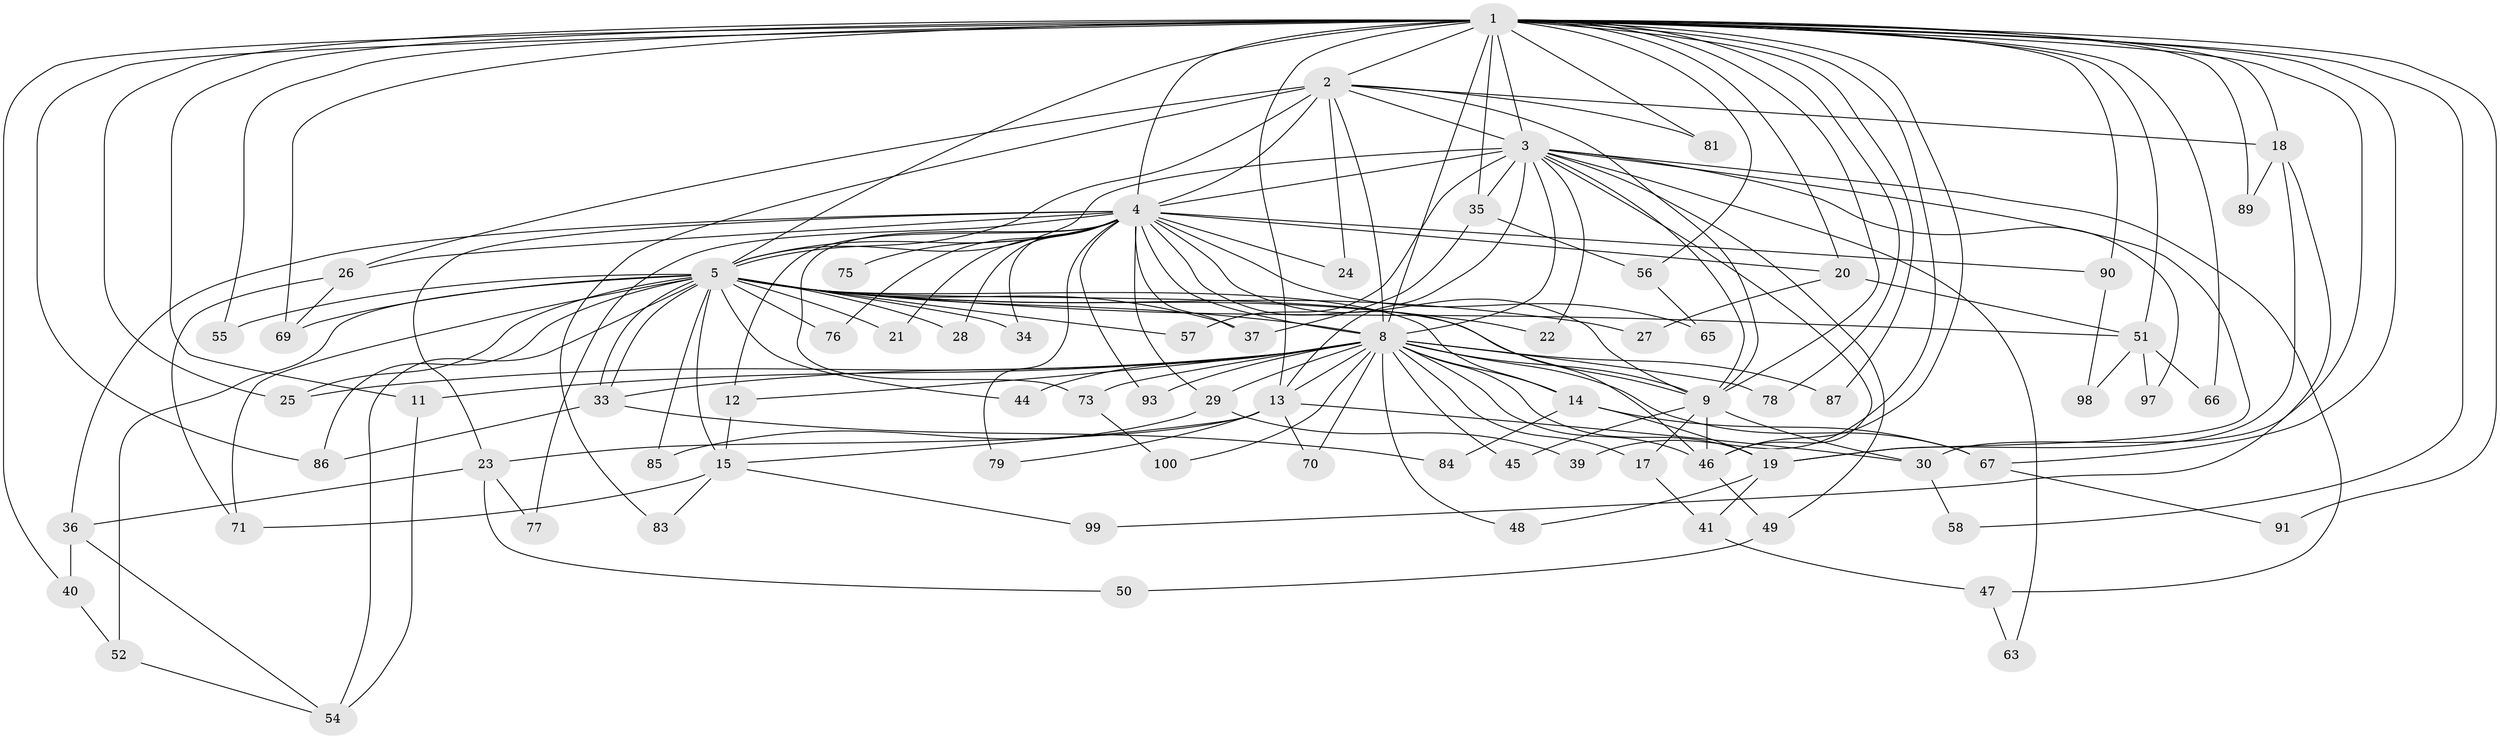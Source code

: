 // original degree distribution, {26: 0.02, 14: 0.01, 19: 0.01, 28: 0.01, 12: 0.01, 18: 0.01, 29: 0.01, 13: 0.01, 15: 0.01, 4: 0.09, 3: 0.22, 7: 0.02, 5: 0.04, 6: 0.02, 2: 0.51}
// Generated by graph-tools (version 1.1) at 2025/38/02/21/25 10:38:53]
// undirected, 75 vertices, 174 edges
graph export_dot {
graph [start="1"]
  node [color=gray90,style=filled];
  1 [super="+7"];
  2 [super="+32"];
  3 [super="+31"];
  4 [super="+6"];
  5 [super="+10"];
  8 [super="+72"];
  9 [super="+88"];
  11 [super="+61"];
  12;
  13 [super="+16"];
  14;
  15 [super="+62"];
  17;
  18 [super="+60"];
  19 [super="+64"];
  20 [super="+53"];
  21;
  22;
  23;
  24;
  25 [super="+42"];
  26;
  27;
  28;
  29;
  30 [super="+43"];
  33 [super="+68"];
  34;
  35;
  36;
  37 [super="+38"];
  39;
  40;
  41;
  44;
  45;
  46 [super="+59"];
  47;
  48;
  49;
  50;
  51 [super="+94"];
  52 [super="+95"];
  54 [super="+74"];
  55;
  56;
  57;
  58;
  63;
  65;
  66;
  67 [super="+80"];
  69 [super="+82"];
  70;
  71 [super="+96"];
  73;
  75;
  76;
  77;
  78;
  79;
  81;
  83;
  84;
  85;
  86 [super="+92"];
  87;
  89;
  90;
  91;
  93;
  97;
  98;
  99;
  100;
  1 -- 2 [weight=2];
  1 -- 3 [weight=2];
  1 -- 4 [weight=4];
  1 -- 5 [weight=4];
  1 -- 8 [weight=2];
  1 -- 9 [weight=2];
  1 -- 11 [weight=2];
  1 -- 18;
  1 -- 25;
  1 -- 39;
  1 -- 40;
  1 -- 46;
  1 -- 51 [weight=2];
  1 -- 56;
  1 -- 58;
  1 -- 78;
  1 -- 86;
  1 -- 89;
  1 -- 90;
  1 -- 91;
  1 -- 66;
  1 -- 67;
  1 -- 81;
  1 -- 20;
  1 -- 87;
  1 -- 30;
  1 -- 35;
  1 -- 55;
  1 -- 69;
  1 -- 13;
  2 -- 3;
  2 -- 4 [weight=2];
  2 -- 5 [weight=3];
  2 -- 8;
  2 -- 9;
  2 -- 18;
  2 -- 24;
  2 -- 26;
  2 -- 83;
  2 -- 81;
  3 -- 4 [weight=3];
  3 -- 5 [weight=2];
  3 -- 8;
  3 -- 9;
  3 -- 13;
  3 -- 19;
  3 -- 22;
  3 -- 35;
  3 -- 47;
  3 -- 49;
  3 -- 57;
  3 -- 63;
  3 -- 97;
  3 -- 46;
  4 -- 5 [weight=4];
  4 -- 8 [weight=2];
  4 -- 9 [weight=2];
  4 -- 20;
  4 -- 21;
  4 -- 23;
  4 -- 24;
  4 -- 26;
  4 -- 28;
  4 -- 29;
  4 -- 34;
  4 -- 36;
  4 -- 37;
  4 -- 65;
  4 -- 73;
  4 -- 75 [weight=2];
  4 -- 76;
  4 -- 77;
  4 -- 79;
  4 -- 90;
  4 -- 12;
  4 -- 93;
  4 -- 46;
  5 -- 8 [weight=2];
  5 -- 9 [weight=2];
  5 -- 14;
  5 -- 15;
  5 -- 21;
  5 -- 22;
  5 -- 25;
  5 -- 33;
  5 -- 33;
  5 -- 44;
  5 -- 51;
  5 -- 52;
  5 -- 55;
  5 -- 69;
  5 -- 71;
  5 -- 85;
  5 -- 86;
  5 -- 34;
  5 -- 37;
  5 -- 76;
  5 -- 57;
  5 -- 27;
  5 -- 28;
  5 -- 54;
  8 -- 9;
  8 -- 11;
  8 -- 12;
  8 -- 13;
  8 -- 14;
  8 -- 17;
  8 -- 29;
  8 -- 44;
  8 -- 45;
  8 -- 48;
  8 -- 70;
  8 -- 73;
  8 -- 78;
  8 -- 87;
  8 -- 93;
  8 -- 100;
  8 -- 46;
  8 -- 19;
  8 -- 67;
  8 -- 25;
  8 -- 33;
  9 -- 17;
  9 -- 30;
  9 -- 45;
  9 -- 46;
  11 -- 54;
  12 -- 15;
  13 -- 23;
  13 -- 79;
  13 -- 70;
  13 -- 30;
  13 -- 15;
  14 -- 19;
  14 -- 67;
  14 -- 84;
  15 -- 83;
  15 -- 99;
  15 -- 71;
  17 -- 41;
  18 -- 99;
  18 -- 89;
  18 -- 19;
  19 -- 41;
  19 -- 48;
  20 -- 27;
  20 -- 51;
  23 -- 36;
  23 -- 50;
  23 -- 77;
  26 -- 69;
  26 -- 71;
  29 -- 39;
  29 -- 85;
  30 -- 58;
  33 -- 84;
  33 -- 86;
  35 -- 56;
  35 -- 37;
  36 -- 40;
  36 -- 54;
  40 -- 52;
  41 -- 47;
  46 -- 49;
  47 -- 63;
  49 -- 50;
  51 -- 66;
  51 -- 97;
  51 -- 98;
  52 -- 54;
  56 -- 65;
  67 -- 91;
  73 -- 100;
  90 -- 98;
}
